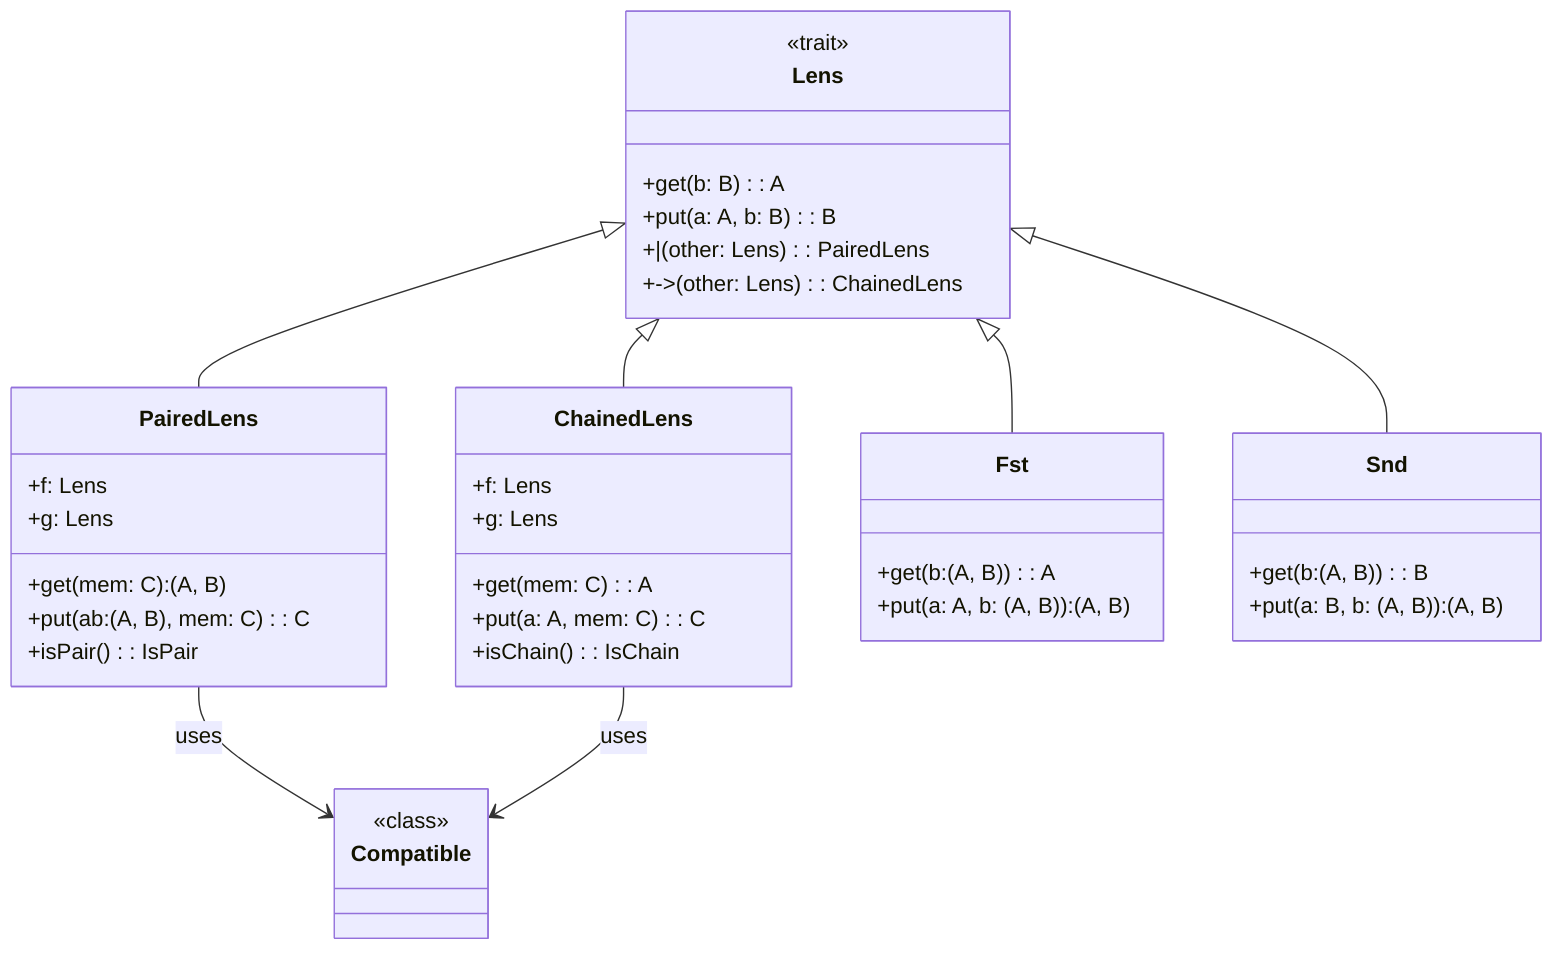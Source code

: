 classDiagram
    class Lens {
        <<trait>>
        +get(b: B): A
        +put(a: A, b: B): B
        +|(other: Lens): PairedLens
        +->(other: Lens): ChainedLens
    }
    class PairedLens {
        +f: Lens
        +g: Lens
        +get(mem: C): (A, B)
        +put(ab: (A, B), mem: C): C
        +isPair(): IsPair
    }
    class ChainedLens {
        +f: Lens
        +g: Lens
        +get(mem: C): A
        +put(a: A, mem: C): C
        +isChain(): IsChain
    }
    class Fst {
        +get(b: (A, B)): A
        +put(a: A, b: (A, B)): (A, B)
    }
    class Snd {
        +get(b: (A, B)): B
        +put(a: B, b: (A, B)): (A, B)
    }
    class Compatible {
        <<class>>
    }
    Lens <|-- PairedLens
    Lens <|-- ChainedLens
    Lens <|-- Fst
    Lens <|-- Snd
    PairedLens --> Compatible: uses
    ChainedLens --> Compatible: uses